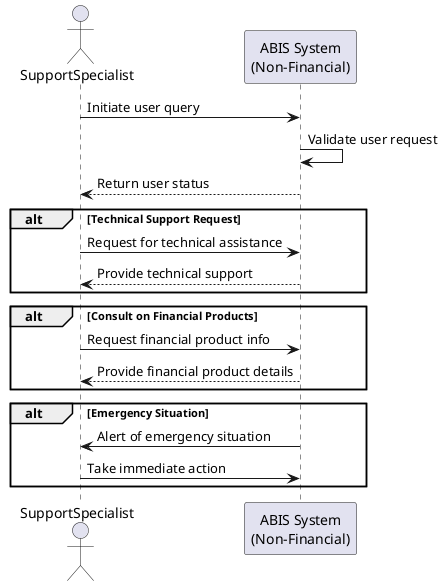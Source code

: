 @startuml
actor SupportSpecialist as SS
participant "ABIS System\n(Non-Financial)" as ABIS

SS -> ABIS : Initiate user query
ABIS -> ABIS : Validate user request
ABIS --> SS : Return user status

alt Technical Support Request
    SS -> ABIS : Request for technical assistance
    ABIS --> SS : Provide technical support
end

alt Consult on Financial Products
    SS -> ABIS : Request financial product info
    ABIS --> SS : Provide financial product details
end

alt Emergency Situation
    ABIS -> SS : Alert of emergency situation
    SS -> ABIS : Take immediate action
end

@enduml